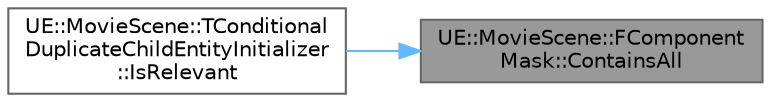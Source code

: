 digraph "UE::MovieScene::FComponentMask::ContainsAll"
{
 // INTERACTIVE_SVG=YES
 // LATEX_PDF_SIZE
  bgcolor="transparent";
  edge [fontname=Helvetica,fontsize=10,labelfontname=Helvetica,labelfontsize=10];
  node [fontname=Helvetica,fontsize=10,shape=box,height=0.2,width=0.4];
  rankdir="RL";
  Node1 [id="Node000001",label="UE::MovieScene::FComponent\lMask::ContainsAll",height=0.2,width=0.4,color="gray40", fillcolor="grey60", style="filled", fontcolor="black",tooltip=" "];
  Node1 -> Node2 [id="edge1_Node000001_Node000002",dir="back",color="steelblue1",style="solid",tooltip=" "];
  Node2 [id="Node000002",label="UE::MovieScene::TConditional\lDuplicateChildEntityInitializer\l::IsRelevant",height=0.2,width=0.4,color="grey40", fillcolor="white", style="filled",URL="$dd/db7/structUE_1_1MovieScene_1_1TConditionalDuplicateChildEntityInitializer.html#afab3fb1d439163905d77f6187f40716d",tooltip=" "];
}
